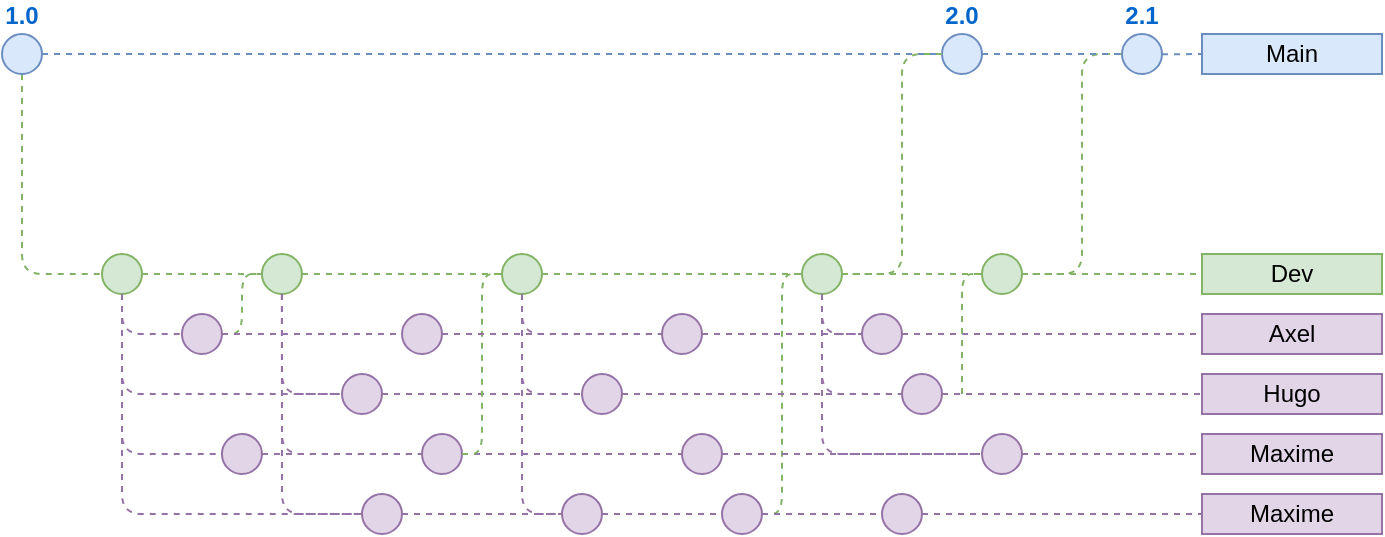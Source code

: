 <mxfile version="26.0.10">
  <diagram id="yPxyJZ8AM_hMuL3Unpa9" name="gitflow">
    <mxGraphModel dx="1282" dy="565" grid="1" gridSize="10" guides="1" tooltips="1" connect="1" arrows="1" fold="1" page="1" pageScale="1" pageWidth="850" pageHeight="1100" math="0" shadow="0">
      <root>
        <mxCell id="0" />
        <mxCell id="1" parent="0" />
        <mxCell id="3" value="" style="endArrow=none;dashed=1;html=1;fillColor=#dae8fc;strokeColor=#6c8ebf;" parent="1" source="12" target="7" edge="1">
          <mxGeometry width="50" height="50" relative="1" as="geometry">
            <mxPoint x="40" y="70" as="sourcePoint" />
            <mxPoint x="720" y="70" as="targetPoint" />
          </mxGeometry>
        </mxCell>
        <mxCell id="22" style="edgeStyle=orthogonalEdgeStyle;rounded=1;orthogonalLoop=1;jettySize=auto;html=1;dashed=1;endArrow=none;endFill=0;fillColor=#d5e8d4;strokeColor=#82b366;" parent="1" source="4" target="21" edge="1">
          <mxGeometry relative="1" as="geometry">
            <Array as="points">
              <mxPoint x="40" y="180" />
            </Array>
          </mxGeometry>
        </mxCell>
        <mxCell id="4" value="1.0" style="ellipse;whiteSpace=wrap;html=1;aspect=fixed;fillColor=#dae8fc;strokeColor=#6c8ebf;fontStyle=1;labelPosition=center;verticalLabelPosition=top;align=center;verticalAlign=bottom;fontColor=#0066CC;" parent="1" vertex="1">
          <mxGeometry x="30" y="60" width="20" height="20" as="geometry" />
        </mxCell>
        <mxCell id="7" value="Main" style="text;html=1;strokeColor=#6c8ebf;fillColor=#dae8fc;align=center;verticalAlign=middle;whiteSpace=wrap;rounded=0;" parent="1" vertex="1">
          <mxGeometry x="630" y="60" width="90" height="20" as="geometry" />
        </mxCell>
        <mxCell id="93" style="edgeStyle=orthogonalEdgeStyle;rounded=1;orthogonalLoop=1;jettySize=auto;html=1;dashed=1;endArrow=none;endFill=0;fontSize=12;fontColor=#FFB570;fillColor=#d5e8d4;strokeColor=#82b366;entryX=1;entryY=0.5;entryDx=0;entryDy=0;exitX=0;exitY=0.5;exitDx=0;exitDy=0;" parent="1" source="12" target="hfcG-w_b1u1T19MK39Im-241" edge="1">
          <mxGeometry relative="1" as="geometry">
            <Array as="points">
              <mxPoint x="570" y="70" />
              <mxPoint x="570" y="180" />
            </Array>
            <mxPoint x="750" y="180" as="targetPoint" />
          </mxGeometry>
        </mxCell>
        <mxCell id="12" value="2.1" style="ellipse;whiteSpace=wrap;html=1;aspect=fixed;fillColor=#dae8fc;strokeColor=#6c8ebf;fontStyle=1;labelPosition=center;verticalLabelPosition=top;align=center;verticalAlign=bottom;fontColor=#0066CC;" parent="1" vertex="1">
          <mxGeometry x="590" y="60" width="20" height="20" as="geometry" />
        </mxCell>
        <mxCell id="13" value="" style="endArrow=none;dashed=1;html=1;fillColor=#dae8fc;strokeColor=#6c8ebf;" parent="1" source="6" target="12" edge="1">
          <mxGeometry width="50" height="50" relative="1" as="geometry">
            <mxPoint x="50" y="70" as="sourcePoint" />
            <mxPoint x="700" y="70" as="targetPoint" />
          </mxGeometry>
        </mxCell>
        <mxCell id="73" style="edgeStyle=orthogonalEdgeStyle;rounded=1;orthogonalLoop=1;jettySize=auto;html=1;dashed=1;endArrow=none;endFill=0;fontSize=10;fontColor=#FFB570;fillColor=#e1d5e7;strokeColor=#9673a6;" parent="1" source="21" target="51" edge="1">
          <mxGeometry relative="1" as="geometry">
            <Array as="points">
              <mxPoint x="90" y="190" />
            </Array>
          </mxGeometry>
        </mxCell>
        <mxCell id="172" style="edgeStyle=orthogonalEdgeStyle;rounded=1;orthogonalLoop=1;jettySize=auto;html=1;dashed=1;endArrow=none;endFill=0;fontSize=12;fontColor=#FFB570;fillColor=#e1d5e7;strokeColor=#9673a6;entryX=0;entryY=0.5;entryDx=0;entryDy=0;" parent="1" source="21" target="hfcG-w_b1u1T19MK39Im-191" edge="1">
          <mxGeometry relative="1" as="geometry">
            <Array as="points">
              <mxPoint x="90" y="240" />
            </Array>
            <mxPoint x="110.0" y="240.029" as="targetPoint" />
          </mxGeometry>
        </mxCell>
        <mxCell id="21" value="" style="ellipse;whiteSpace=wrap;html=1;aspect=fixed;fillColor=#d5e8d4;strokeColor=#82b366;" parent="1" vertex="1">
          <mxGeometry x="80" y="170" width="20" height="20" as="geometry" />
        </mxCell>
        <mxCell id="24" value="Dev" style="text;html=1;strokeColor=#82b366;fillColor=#d5e8d4;align=center;verticalAlign=middle;whiteSpace=wrap;rounded=0;" parent="1" vertex="1">
          <mxGeometry x="630" y="170" width="90" height="20" as="geometry" />
        </mxCell>
        <mxCell id="26" style="edgeStyle=orthogonalEdgeStyle;rounded=1;orthogonalLoop=1;jettySize=auto;html=1;dashed=1;endArrow=none;endFill=0;fillColor=#d5e8d4;strokeColor=#82b366;entryX=0;entryY=0.5;entryDx=0;entryDy=0;" parent="1" source="hfcG-w_b1u1T19MK39Im-241" target="24" edge="1">
          <mxGeometry relative="1" as="geometry">
            <mxPoint x="664.97" y="180" as="targetPoint" />
            <mxPoint x="110" y="180" as="sourcePoint" />
          </mxGeometry>
        </mxCell>
        <mxCell id="6" value="2.0" style="ellipse;whiteSpace=wrap;html=1;aspect=fixed;fillColor=#dae8fc;strokeColor=#6c8ebf;fontStyle=1;labelPosition=center;verticalLabelPosition=top;align=center;verticalAlign=bottom;fontColor=#0066CC;" parent="1" vertex="1">
          <mxGeometry x="500" y="60" width="20" height="20" as="geometry" />
        </mxCell>
        <mxCell id="35" value="" style="endArrow=none;dashed=1;html=1;fillColor=#dae8fc;strokeColor=#6c8ebf;" parent="1" source="4" target="6" edge="1">
          <mxGeometry width="50" height="50" relative="1" as="geometry">
            <mxPoint x="50.0" y="70" as="sourcePoint" />
            <mxPoint x="690" y="70" as="targetPoint" />
            <Array as="points" />
          </mxGeometry>
        </mxCell>
        <mxCell id="85" value="Axel" style="text;html=1;strokeColor=#9673a6;fillColor=#e1d5e7;align=center;verticalAlign=middle;whiteSpace=wrap;rounded=0;" parent="1" vertex="1">
          <mxGeometry x="630" y="200" width="90" height="20" as="geometry" />
        </mxCell>
        <mxCell id="86" value="Hugo" style="text;html=1;strokeColor=#9673a6;fillColor=#e1d5e7;align=center;verticalAlign=middle;whiteSpace=wrap;rounded=0;" parent="1" vertex="1">
          <mxGeometry x="630" y="230" width="90" height="20" as="geometry" />
        </mxCell>
        <mxCell id="51" value="" style="ellipse;whiteSpace=wrap;html=1;aspect=fixed;fontSize=10;fillColor=#e1d5e7;strokeColor=#9673a6;" parent="1" vertex="1">
          <mxGeometry x="119.97" y="200" width="20" height="20" as="geometry" />
        </mxCell>
        <mxCell id="hfcG-w_b1u1T19MK39Im-177" value="Maxime" style="text;html=1;strokeColor=#9673a6;fillColor=#e1d5e7;align=center;verticalAlign=middle;whiteSpace=wrap;rounded=0;" parent="1" vertex="1">
          <mxGeometry x="630" y="260" width="90" height="20" as="geometry" />
        </mxCell>
        <mxCell id="hfcG-w_b1u1T19MK39Im-178" value="Maxime" style="text;html=1;strokeColor=#9673a6;fillColor=#e1d5e7;align=center;verticalAlign=middle;whiteSpace=wrap;rounded=0;" parent="1" vertex="1">
          <mxGeometry x="630" y="290" width="90" height="20" as="geometry" />
        </mxCell>
        <mxCell id="hfcG-w_b1u1T19MK39Im-179" style="edgeStyle=orthogonalEdgeStyle;rounded=1;orthogonalLoop=1;jettySize=auto;html=1;dashed=1;endArrow=none;endFill=0;fontSize=12;fontColor=#FFB570;fillColor=#e1d5e7;strokeColor=#9673a6;exitX=1;exitY=0.5;exitDx=0;exitDy=0;entryX=0;entryY=0.5;entryDx=0;entryDy=0;" parent="1" source="hfcG-w_b1u1T19MK39Im-235" target="85" edge="1">
          <mxGeometry relative="1" as="geometry">
            <mxPoint x="150" y="209.58" as="sourcePoint" />
            <mxPoint x="319.97" y="209.58" as="targetPoint" />
          </mxGeometry>
        </mxCell>
        <mxCell id="hfcG-w_b1u1T19MK39Im-181" style="edgeStyle=orthogonalEdgeStyle;rounded=1;orthogonalLoop=1;jettySize=auto;html=1;dashed=1;endArrow=none;endFill=0;fontSize=12;fontColor=#FFB570;fillColor=#e1d5e7;strokeColor=#9673a6;exitX=1;exitY=0.5;exitDx=0;exitDy=0;entryX=0;entryY=0.5;entryDx=0;entryDy=0;" parent="1" source="hfcG-w_b1u1T19MK39Im-229" target="86" edge="1">
          <mxGeometry relative="1" as="geometry">
            <mxPoint x="140" y="239.58" as="sourcePoint" />
            <mxPoint x="740" y="240" as="targetPoint" />
          </mxGeometry>
        </mxCell>
        <mxCell id="hfcG-w_b1u1T19MK39Im-183" value="" style="ellipse;whiteSpace=wrap;html=1;aspect=fixed;fontSize=10;fillColor=#e1d5e7;strokeColor=#9673a6;" parent="1" vertex="1">
          <mxGeometry x="240" y="260" width="20" height="20" as="geometry" />
        </mxCell>
        <mxCell id="hfcG-w_b1u1T19MK39Im-184" style="edgeStyle=orthogonalEdgeStyle;rounded=1;orthogonalLoop=1;jettySize=auto;html=1;dashed=1;endArrow=none;endFill=0;fontSize=12;fontColor=#FFB570;fillColor=#e1d5e7;strokeColor=#9673a6;exitX=1;exitY=0.5;exitDx=0;exitDy=0;entryX=0;entryY=0.5;entryDx=0;entryDy=0;" parent="1" source="hfcG-w_b1u1T19MK39Im-230" target="hfcG-w_b1u1T19MK39Im-177" edge="1">
          <mxGeometry relative="1" as="geometry">
            <mxPoint x="140" y="269.58" as="sourcePoint" />
            <mxPoint x="760" y="280" as="targetPoint" />
          </mxGeometry>
        </mxCell>
        <mxCell id="hfcG-w_b1u1T19MK39Im-187" style="edgeStyle=orthogonalEdgeStyle;rounded=1;orthogonalLoop=1;jettySize=auto;html=1;dashed=1;endArrow=none;endFill=0;fontSize=12;fontColor=#FFB570;fillColor=#e1d5e7;strokeColor=#9673a6;exitX=1;exitY=0.5;exitDx=0;exitDy=0;entryX=0;entryY=0.5;entryDx=0;entryDy=0;" parent="1" source="hfcG-w_b1u1T19MK39Im-228" target="hfcG-w_b1u1T19MK39Im-178" edge="1">
          <mxGeometry relative="1" as="geometry">
            <mxPoint x="140" y="299.58" as="sourcePoint" />
            <mxPoint x="780" y="300" as="targetPoint" />
          </mxGeometry>
        </mxCell>
        <mxCell id="hfcG-w_b1u1T19MK39Im-188" value="" style="ellipse;whiteSpace=wrap;html=1;aspect=fixed;fontSize=10;fillColor=#e1d5e7;strokeColor=#9673a6;" parent="1" vertex="1">
          <mxGeometry x="210" y="290" width="20" height="20" as="geometry" />
        </mxCell>
        <mxCell id="hfcG-w_b1u1T19MK39Im-189" style="edgeStyle=orthogonalEdgeStyle;rounded=1;orthogonalLoop=1;jettySize=auto;html=1;dashed=1;endArrow=none;endFill=0;fontSize=12;fontColor=#FFB570;fillColor=#e1d5e7;strokeColor=#9673a6;exitX=0.5;exitY=1;exitDx=0;exitDy=0;" parent="1" source="21" target="hfcG-w_b1u1T19MK39Im-188" edge="1">
          <mxGeometry relative="1" as="geometry">
            <Array as="points">
              <mxPoint x="90" y="300" />
            </Array>
            <mxPoint x="90" y="220" as="sourcePoint" />
          </mxGeometry>
        </mxCell>
        <mxCell id="hfcG-w_b1u1T19MK39Im-191" value="" style="ellipse;whiteSpace=wrap;html=1;aspect=fixed;fontSize=10;fillColor=#e1d5e7;strokeColor=#9673a6;" parent="1" vertex="1">
          <mxGeometry x="200" y="230" width="20" height="20" as="geometry" />
        </mxCell>
        <mxCell id="hfcG-w_b1u1T19MK39Im-194" value="" style="edgeStyle=orthogonalEdgeStyle;rounded=1;orthogonalLoop=1;jettySize=auto;html=1;dashed=1;endArrow=none;endFill=0;fontSize=12;fontColor=#FFB570;fillColor=#e1d5e7;strokeColor=#9673a6;exitX=1;exitY=0.5;exitDx=0;exitDy=0;entryX=0;entryY=0.5;entryDx=0;entryDy=0;" parent="1" source="hfcG-w_b1u1T19MK39Im-188" target="hfcG-w_b1u1T19MK39Im-193" edge="1">
          <mxGeometry relative="1" as="geometry">
            <mxPoint x="200" y="300" as="sourcePoint" />
            <mxPoint x="820" y="300" as="targetPoint" />
          </mxGeometry>
        </mxCell>
        <mxCell id="hfcG-w_b1u1T19MK39Im-193" value="" style="ellipse;whiteSpace=wrap;html=1;aspect=fixed;fontSize=10;fillColor=#e1d5e7;strokeColor=#9673a6;" parent="1" vertex="1">
          <mxGeometry x="310" y="290" width="20" height="20" as="geometry" />
        </mxCell>
        <mxCell id="hfcG-w_b1u1T19MK39Im-199" value="" style="edgeStyle=orthogonalEdgeStyle;rounded=1;orthogonalLoop=1;jettySize=auto;html=1;dashed=1;endArrow=none;endFill=0;fontSize=12;fontColor=#FFB570;fillColor=#e1d5e7;strokeColor=#9673a6;exitX=0.5;exitY=1;exitDx=0;exitDy=0;" parent="1" source="21" target="hfcG-w_b1u1T19MK39Im-195" edge="1">
          <mxGeometry relative="1" as="geometry">
            <Array as="points">
              <mxPoint x="90" y="270" />
            </Array>
            <mxPoint x="90" y="190" as="sourcePoint" />
            <mxPoint x="260" y="270" as="targetPoint" />
          </mxGeometry>
        </mxCell>
        <mxCell id="hfcG-w_b1u1T19MK39Im-195" value="" style="ellipse;whiteSpace=wrap;html=1;aspect=fixed;fontSize=10;fillColor=#e1d5e7;strokeColor=#9673a6;" parent="1" vertex="1">
          <mxGeometry x="139.97" y="260" width="20" height="20" as="geometry" />
        </mxCell>
        <mxCell id="hfcG-w_b1u1T19MK39Im-200" style="edgeStyle=orthogonalEdgeStyle;rounded=1;orthogonalLoop=1;jettySize=auto;html=1;dashed=1;endArrow=none;endFill=0;fontSize=12;fontColor=#FFB570;fillColor=#e1d5e7;strokeColor=#9673a6;exitX=1;exitY=0.5;exitDx=0;exitDy=0;entryX=0;entryY=0.5;entryDx=0;entryDy=0;" parent="1" source="hfcG-w_b1u1T19MK39Im-195" target="hfcG-w_b1u1T19MK39Im-183" edge="1">
          <mxGeometry relative="1" as="geometry">
            <mxPoint x="290" y="280" as="sourcePoint" />
            <mxPoint x="830" y="280" as="targetPoint" />
          </mxGeometry>
        </mxCell>
        <mxCell id="hfcG-w_b1u1T19MK39Im-202" value="" style="edgeStyle=orthogonalEdgeStyle;rounded=1;orthogonalLoop=1;jettySize=auto;html=1;dashed=1;endArrow=none;endFill=0;fillColor=#d5e8d4;strokeColor=#82b366;entryX=0;entryY=0.5;entryDx=0;entryDy=0;" parent="1" source="21" target="hfcG-w_b1u1T19MK39Im-201" edge="1">
          <mxGeometry relative="1" as="geometry">
            <mxPoint x="665" y="180" as="targetPoint" />
            <mxPoint x="100" y="180" as="sourcePoint" />
          </mxGeometry>
        </mxCell>
        <mxCell id="hfcG-w_b1u1T19MK39Im-201" value="" style="ellipse;whiteSpace=wrap;html=1;aspect=fixed;fillColor=#d5e8d4;strokeColor=#82b366;" parent="1" vertex="1">
          <mxGeometry x="159.97" y="170" width="20" height="20" as="geometry" />
        </mxCell>
        <mxCell id="hfcG-w_b1u1T19MK39Im-203" style="edgeStyle=orthogonalEdgeStyle;rounded=1;orthogonalLoop=1;jettySize=auto;html=1;dashed=1;endArrow=none;endFill=0;fillColor=#d5e8d4;strokeColor=#82b366;entryX=0;entryY=0.5;entryDx=0;entryDy=0;exitX=1;exitY=0.5;exitDx=0;exitDy=0;" parent="1" source="51" target="hfcG-w_b1u1T19MK39Im-201" edge="1">
          <mxGeometry relative="1" as="geometry">
            <mxPoint x="675" y="190" as="targetPoint" />
            <mxPoint x="190" y="190" as="sourcePoint" />
            <Array as="points">
              <mxPoint x="150" y="210" />
              <mxPoint x="150" y="180" />
            </Array>
          </mxGeometry>
        </mxCell>
        <mxCell id="hfcG-w_b1u1T19MK39Im-206" style="edgeStyle=orthogonalEdgeStyle;rounded=1;orthogonalLoop=1;jettySize=auto;html=1;dashed=1;endArrow=none;endFill=0;fontSize=10;fontColor=#FFB570;fillColor=#e1d5e7;strokeColor=#9673a6;exitX=0.5;exitY=1;exitDx=0;exitDy=0;entryX=0;entryY=0.5;entryDx=0;entryDy=0;" parent="1" source="hfcG-w_b1u1T19MK39Im-201" target="hfcG-w_b1u1T19MK39Im-191" edge="1">
          <mxGeometry relative="1" as="geometry">
            <Array as="points">
              <mxPoint x="170" y="240" />
            </Array>
            <mxPoint x="170" y="210" as="sourcePoint" />
            <mxPoint x="200" y="230" as="targetPoint" />
          </mxGeometry>
        </mxCell>
        <mxCell id="hfcG-w_b1u1T19MK39Im-208" value="" style="edgeStyle=orthogonalEdgeStyle;rounded=1;orthogonalLoop=1;jettySize=auto;html=1;dashed=1;endArrow=none;endFill=0;fontSize=12;fontColor=#FFB570;fillColor=#e1d5e7;strokeColor=#9673a6;exitX=1;exitY=0.5;exitDx=0;exitDy=0;entryX=0;entryY=0.5;entryDx=0;entryDy=0;" parent="1" source="hfcG-w_b1u1T19MK39Im-191" target="hfcG-w_b1u1T19MK39Im-207" edge="1">
          <mxGeometry relative="1" as="geometry">
            <mxPoint x="240" y="240" as="sourcePoint" />
            <mxPoint x="820" y="240" as="targetPoint" />
          </mxGeometry>
        </mxCell>
        <mxCell id="hfcG-w_b1u1T19MK39Im-207" value="" style="ellipse;whiteSpace=wrap;html=1;aspect=fixed;fontSize=10;fillColor=#e1d5e7;strokeColor=#9673a6;" parent="1" vertex="1">
          <mxGeometry x="320" y="230" width="20" height="20" as="geometry" />
        </mxCell>
        <mxCell id="hfcG-w_b1u1T19MK39Im-209" style="edgeStyle=orthogonalEdgeStyle;rounded=1;orthogonalLoop=1;jettySize=auto;html=1;dashed=1;endArrow=none;endFill=0;fontSize=10;fontColor=#FFB570;fillColor=#e1d5e7;strokeColor=#9673a6;exitX=0.5;exitY=1;exitDx=0;exitDy=0;entryX=0;entryY=0.5;entryDx=0;entryDy=0;" parent="1" source="hfcG-w_b1u1T19MK39Im-201" target="hfcG-w_b1u1T19MK39Im-183" edge="1">
          <mxGeometry relative="1" as="geometry">
            <Array as="points">
              <mxPoint x="170" y="270" />
            </Array>
            <mxPoint x="180" y="200" as="sourcePoint" />
            <mxPoint x="230" y="250" as="targetPoint" />
          </mxGeometry>
        </mxCell>
        <mxCell id="hfcG-w_b1u1T19MK39Im-211" value="" style="edgeStyle=orthogonalEdgeStyle;rounded=1;orthogonalLoop=1;jettySize=auto;html=1;dashed=1;endArrow=none;endFill=0;fontSize=12;fontColor=#FFB570;fillColor=#e1d5e7;strokeColor=#9673a6;exitX=1;exitY=0.5;exitDx=0;exitDy=0;entryX=0;entryY=0.5;entryDx=0;entryDy=0;" parent="1" source="hfcG-w_b1u1T19MK39Im-183" target="hfcG-w_b1u1T19MK39Im-210" edge="1">
          <mxGeometry relative="1" as="geometry">
            <mxPoint x="220" y="270" as="sourcePoint" />
            <mxPoint x="820" y="270" as="targetPoint" />
          </mxGeometry>
        </mxCell>
        <mxCell id="hfcG-w_b1u1T19MK39Im-210" value="" style="ellipse;whiteSpace=wrap;html=1;aspect=fixed;fontSize=10;fillColor=#e1d5e7;strokeColor=#9673a6;" parent="1" vertex="1">
          <mxGeometry x="370" y="260" width="20" height="20" as="geometry" />
        </mxCell>
        <mxCell id="hfcG-w_b1u1T19MK39Im-214" style="edgeStyle=orthogonalEdgeStyle;rounded=1;orthogonalLoop=1;jettySize=auto;html=1;dashed=1;endArrow=none;endFill=0;fillColor=#d5e8d4;strokeColor=#82b366;exitX=1;exitY=0.5;exitDx=0;exitDy=0;entryX=0;entryY=0.5;entryDx=0;entryDy=0;" parent="1" target="hfcG-w_b1u1T19MK39Im-215" edge="1">
          <mxGeometry relative="1" as="geometry">
            <mxPoint x="290" y="180" as="targetPoint" />
            <mxPoint x="260" y="270" as="sourcePoint" />
            <Array as="points">
              <mxPoint x="270" y="270" />
              <mxPoint x="270" y="180" />
            </Array>
          </mxGeometry>
        </mxCell>
        <mxCell id="hfcG-w_b1u1T19MK39Im-216" value="" style="edgeStyle=orthogonalEdgeStyle;rounded=1;orthogonalLoop=1;jettySize=auto;html=1;dashed=1;endArrow=none;endFill=0;fillColor=#d5e8d4;strokeColor=#82b366;entryX=0;entryY=0.5;entryDx=0;entryDy=0;" parent="1" source="hfcG-w_b1u1T19MK39Im-201" target="hfcG-w_b1u1T19MK39Im-215" edge="1">
          <mxGeometry relative="1" as="geometry">
            <mxPoint x="665" y="180" as="targetPoint" />
            <mxPoint x="180" y="180" as="sourcePoint" />
          </mxGeometry>
        </mxCell>
        <mxCell id="hfcG-w_b1u1T19MK39Im-215" value="" style="ellipse;whiteSpace=wrap;html=1;aspect=fixed;fillColor=#d5e8d4;strokeColor=#82b366;" parent="1" vertex="1">
          <mxGeometry x="280" y="170" width="20" height="20" as="geometry" />
        </mxCell>
        <mxCell id="hfcG-w_b1u1T19MK39Im-217" value="" style="edgeStyle=orthogonalEdgeStyle;rounded=1;orthogonalLoop=1;jettySize=auto;html=1;dashed=1;endArrow=none;endFill=0;fontSize=12;fontColor=#FFB570;fillColor=#e1d5e7;strokeColor=#9673a6;exitX=1;exitY=0.5;exitDx=0;exitDy=0;entryX=0;entryY=0.5;entryDx=0;entryDy=0;" parent="1" source="51" target="hfcG-w_b1u1T19MK39Im-213" edge="1">
          <mxGeometry relative="1" as="geometry">
            <mxPoint x="140" y="210" as="sourcePoint" />
            <mxPoint x="820" y="210" as="targetPoint" />
          </mxGeometry>
        </mxCell>
        <mxCell id="hfcG-w_b1u1T19MK39Im-213" value="" style="ellipse;whiteSpace=wrap;html=1;aspect=fixed;fontSize=10;fillColor=#e1d5e7;strokeColor=#9673a6;" parent="1" vertex="1">
          <mxGeometry x="230" y="200" width="20" height="20" as="geometry" />
        </mxCell>
        <mxCell id="hfcG-w_b1u1T19MK39Im-218" style="edgeStyle=orthogonalEdgeStyle;rounded=1;orthogonalLoop=1;jettySize=auto;html=1;dashed=1;endArrow=none;endFill=0;fontSize=10;fontColor=#FFB570;fillColor=#e1d5e7;strokeColor=#9673a6;exitX=0.5;exitY=1;exitDx=0;exitDy=0;entryX=0;entryY=0.5;entryDx=0;entryDy=0;" parent="1" target="hfcG-w_b1u1T19MK39Im-226" edge="1">
          <mxGeometry relative="1" as="geometry">
            <Array as="points">
              <mxPoint x="290" y="210" />
            </Array>
            <mxPoint x="290" y="190" as="sourcePoint" />
            <mxPoint x="360" y="270" as="targetPoint" />
          </mxGeometry>
        </mxCell>
        <mxCell id="hfcG-w_b1u1T19MK39Im-219" style="edgeStyle=orthogonalEdgeStyle;rounded=1;orthogonalLoop=1;jettySize=auto;html=1;dashed=1;endArrow=none;endFill=0;fontSize=10;fontColor=#FFB570;fillColor=#e1d5e7;strokeColor=#9673a6;exitX=0.5;exitY=1;exitDx=0;exitDy=0;entryX=0;entryY=0.5;entryDx=0;entryDy=0;" parent="1" source="hfcG-w_b1u1T19MK39Im-215" target="hfcG-w_b1u1T19MK39Im-207" edge="1">
          <mxGeometry relative="1" as="geometry">
            <Array as="points">
              <mxPoint x="290" y="240" />
            </Array>
            <mxPoint x="300" y="200" as="sourcePoint" />
            <mxPoint x="350" y="280" as="targetPoint" />
          </mxGeometry>
        </mxCell>
        <mxCell id="hfcG-w_b1u1T19MK39Im-220" style="edgeStyle=orthogonalEdgeStyle;rounded=1;orthogonalLoop=1;jettySize=auto;html=1;dashed=1;endArrow=none;endFill=0;fontSize=10;fontColor=#FFB570;fillColor=#e1d5e7;strokeColor=#9673a6;exitX=0.5;exitY=1;exitDx=0;exitDy=0;entryX=0;entryY=0.5;entryDx=0;entryDy=0;" parent="1" source="hfcG-w_b1u1T19MK39Im-201" target="hfcG-w_b1u1T19MK39Im-188" edge="1">
          <mxGeometry relative="1" as="geometry">
            <Array as="points">
              <mxPoint x="170" y="300" />
            </Array>
            <mxPoint x="180" y="200" as="sourcePoint" />
            <mxPoint x="190" y="300" as="targetPoint" />
          </mxGeometry>
        </mxCell>
        <mxCell id="hfcG-w_b1u1T19MK39Im-221" style="edgeStyle=orthogonalEdgeStyle;rounded=1;orthogonalLoop=1;jettySize=auto;html=1;dashed=1;endArrow=none;endFill=0;fontSize=10;fontColor=#FFB570;fillColor=#e1d5e7;strokeColor=#9673a6;entryX=0;entryY=0.5;entryDx=0;entryDy=0;" parent="1" target="hfcG-w_b1u1T19MK39Im-193" edge="1">
          <mxGeometry relative="1" as="geometry">
            <Array as="points">
              <mxPoint x="290" y="300" />
            </Array>
            <mxPoint x="290" y="190" as="sourcePoint" />
            <mxPoint x="350" y="280" as="targetPoint" />
          </mxGeometry>
        </mxCell>
        <mxCell id="hfcG-w_b1u1T19MK39Im-223" value="" style="edgeStyle=orthogonalEdgeStyle;rounded=1;orthogonalLoop=1;jettySize=auto;html=1;dashed=1;endArrow=none;endFill=0;fontSize=12;fontColor=#FFB570;fillColor=#e1d5e7;strokeColor=#9673a6;exitX=1;exitY=0.5;exitDx=0;exitDy=0;entryX=0;entryY=0.5;entryDx=0;entryDy=0;" parent="1" source="hfcG-w_b1u1T19MK39Im-193" target="hfcG-w_b1u1T19MK39Im-222" edge="1">
          <mxGeometry relative="1" as="geometry">
            <mxPoint x="330" y="300" as="sourcePoint" />
            <mxPoint x="820" y="300" as="targetPoint" />
          </mxGeometry>
        </mxCell>
        <mxCell id="hfcG-w_b1u1T19MK39Im-222" value="" style="ellipse;whiteSpace=wrap;html=1;aspect=fixed;fontSize=10;fillColor=#e1d5e7;strokeColor=#9673a6;" parent="1" vertex="1">
          <mxGeometry x="390" y="290" width="20" height="20" as="geometry" />
        </mxCell>
        <mxCell id="hfcG-w_b1u1T19MK39Im-224" style="edgeStyle=orthogonalEdgeStyle;rounded=1;orthogonalLoop=1;jettySize=auto;html=1;dashed=1;endArrow=none;endFill=0;fillColor=#d5e8d4;strokeColor=#82b366;entryX=0;entryY=0.5;entryDx=0;entryDy=0;" parent="1" target="hfcG-w_b1u1T19MK39Im-225" edge="1">
          <mxGeometry relative="1" as="geometry">
            <mxPoint x="430" y="180" as="targetPoint" />
            <mxPoint x="410" y="300" as="sourcePoint" />
            <Array as="points">
              <mxPoint x="420" y="300" />
              <mxPoint x="420" y="180" />
            </Array>
          </mxGeometry>
        </mxCell>
        <mxCell id="hfcG-w_b1u1T19MK39Im-225" value="" style="ellipse;whiteSpace=wrap;html=1;aspect=fixed;fillColor=#d5e8d4;strokeColor=#82b366;" parent="1" vertex="1">
          <mxGeometry x="430" y="170" width="20" height="20" as="geometry" />
        </mxCell>
        <mxCell id="hfcG-w_b1u1T19MK39Im-227" value="" style="edgeStyle=orthogonalEdgeStyle;rounded=1;orthogonalLoop=1;jettySize=auto;html=1;dashed=1;endArrow=none;endFill=0;fontSize=12;fontColor=#FFB570;fillColor=#e1d5e7;strokeColor=#9673a6;exitX=1;exitY=0.5;exitDx=0;exitDy=0;entryX=0;entryY=0.5;entryDx=0;entryDy=0;" parent="1" source="hfcG-w_b1u1T19MK39Im-213" target="hfcG-w_b1u1T19MK39Im-226" edge="1">
          <mxGeometry relative="1" as="geometry">
            <mxPoint x="250" y="210" as="sourcePoint" />
            <mxPoint x="820" y="210" as="targetPoint" />
          </mxGeometry>
        </mxCell>
        <mxCell id="hfcG-w_b1u1T19MK39Im-226" value="" style="ellipse;whiteSpace=wrap;html=1;aspect=fixed;fontSize=10;fillColor=#e1d5e7;strokeColor=#9673a6;" parent="1" vertex="1">
          <mxGeometry x="360" y="200" width="20" height="20" as="geometry" />
        </mxCell>
        <mxCell id="hfcG-w_b1u1T19MK39Im-231" style="edgeStyle=orthogonalEdgeStyle;rounded=1;orthogonalLoop=1;jettySize=auto;html=1;dashed=1;endArrow=none;endFill=0;fontSize=10;fontColor=#FFB570;fillColor=#e1d5e7;strokeColor=#9673a6;exitX=0.5;exitY=1;exitDx=0;exitDy=0;entryX=0;entryY=0.5;entryDx=0;entryDy=0;" parent="1" target="hfcG-w_b1u1T19MK39Im-230" edge="1">
          <mxGeometry relative="1" as="geometry">
            <Array as="points">
              <mxPoint x="440" y="270" />
            </Array>
            <mxPoint x="440" y="190" as="sourcePoint" />
            <mxPoint x="510" y="270" as="targetPoint" />
          </mxGeometry>
        </mxCell>
        <mxCell id="hfcG-w_b1u1T19MK39Im-232" style="edgeStyle=orthogonalEdgeStyle;rounded=1;orthogonalLoop=1;jettySize=auto;html=1;dashed=1;endArrow=none;endFill=0;fontSize=10;fontColor=#FFB570;fillColor=#e1d5e7;strokeColor=#9673a6;exitX=0.5;exitY=1;exitDx=0;exitDy=0;entryX=0;entryY=0.5;entryDx=0;entryDy=0;" parent="1" target="hfcG-w_b1u1T19MK39Im-229" edge="1">
          <mxGeometry relative="1" as="geometry">
            <Array as="points">
              <mxPoint x="440" y="240" />
            </Array>
            <mxPoint x="440" y="190" as="sourcePoint" />
            <mxPoint x="500" y="280" as="targetPoint" />
          </mxGeometry>
        </mxCell>
        <mxCell id="hfcG-w_b1u1T19MK39Im-233" style="edgeStyle=orthogonalEdgeStyle;rounded=1;orthogonalLoop=1;jettySize=auto;html=1;dashed=1;endArrow=none;endFill=0;fontSize=10;fontColor=#FFB570;fillColor=#e1d5e7;strokeColor=#9673a6;entryX=0;entryY=0.5;entryDx=0;entryDy=0;" parent="1" target="hfcG-w_b1u1T19MK39Im-235" edge="1">
          <mxGeometry relative="1" as="geometry">
            <Array as="points">
              <mxPoint x="440" y="210" />
            </Array>
            <mxPoint x="440" y="190" as="sourcePoint" />
            <mxPoint x="500" y="280" as="targetPoint" />
          </mxGeometry>
        </mxCell>
        <mxCell id="hfcG-w_b1u1T19MK39Im-236" value="" style="edgeStyle=orthogonalEdgeStyle;rounded=1;orthogonalLoop=1;jettySize=auto;html=1;dashed=1;endArrow=none;endFill=0;fontSize=12;fontColor=#FFB570;fillColor=#e1d5e7;strokeColor=#9673a6;exitX=1;exitY=0.5;exitDx=0;exitDy=0;entryX=0;entryY=0.5;entryDx=0;entryDy=0;" parent="1" source="hfcG-w_b1u1T19MK39Im-207" target="hfcG-w_b1u1T19MK39Im-229" edge="1">
          <mxGeometry relative="1" as="geometry">
            <mxPoint x="340" y="240" as="sourcePoint" />
            <mxPoint x="820" y="240" as="targetPoint" />
          </mxGeometry>
        </mxCell>
        <mxCell id="hfcG-w_b1u1T19MK39Im-229" value="" style="ellipse;whiteSpace=wrap;html=1;aspect=fixed;fontSize=10;fillColor=#e1d5e7;strokeColor=#9673a6;" parent="1" vertex="1">
          <mxGeometry x="480" y="230" width="20" height="20" as="geometry" />
        </mxCell>
        <mxCell id="hfcG-w_b1u1T19MK39Im-237" value="" style="edgeStyle=orthogonalEdgeStyle;rounded=1;orthogonalLoop=1;jettySize=auto;html=1;dashed=1;endArrow=none;endFill=0;fontSize=12;fontColor=#FFB570;fillColor=#e1d5e7;strokeColor=#9673a6;exitX=1;exitY=0.5;exitDx=0;exitDy=0;entryX=0;entryY=0.5;entryDx=0;entryDy=0;" parent="1" source="hfcG-w_b1u1T19MK39Im-210" target="hfcG-w_b1u1T19MK39Im-230" edge="1">
          <mxGeometry relative="1" as="geometry">
            <mxPoint x="390" y="270" as="sourcePoint" />
            <mxPoint x="820" y="270" as="targetPoint" />
          </mxGeometry>
        </mxCell>
        <mxCell id="hfcG-w_b1u1T19MK39Im-230" value="" style="ellipse;whiteSpace=wrap;html=1;aspect=fixed;fontSize=10;fillColor=#e1d5e7;strokeColor=#9673a6;" parent="1" vertex="1">
          <mxGeometry x="520" y="260" width="20" height="20" as="geometry" />
        </mxCell>
        <mxCell id="hfcG-w_b1u1T19MK39Im-238" value="" style="edgeStyle=orthogonalEdgeStyle;rounded=1;orthogonalLoop=1;jettySize=auto;html=1;dashed=1;endArrow=none;endFill=0;fontSize=12;fontColor=#FFB570;fillColor=#e1d5e7;strokeColor=#9673a6;exitX=1;exitY=0.5;exitDx=0;exitDy=0;entryX=0;entryY=0.5;entryDx=0;entryDy=0;" parent="1" source="hfcG-w_b1u1T19MK39Im-226" target="hfcG-w_b1u1T19MK39Im-235" edge="1">
          <mxGeometry relative="1" as="geometry">
            <mxPoint x="380" y="210" as="sourcePoint" />
            <mxPoint x="820" y="210" as="targetPoint" />
          </mxGeometry>
        </mxCell>
        <mxCell id="hfcG-w_b1u1T19MK39Im-235" value="" style="ellipse;whiteSpace=wrap;html=1;aspect=fixed;fontSize=10;fillColor=#e1d5e7;strokeColor=#9673a6;" parent="1" vertex="1">
          <mxGeometry x="460" y="200" width="20" height="20" as="geometry" />
        </mxCell>
        <mxCell id="hfcG-w_b1u1T19MK39Im-239" value="" style="edgeStyle=orthogonalEdgeStyle;rounded=1;orthogonalLoop=1;jettySize=auto;html=1;dashed=1;endArrow=none;endFill=0;fontSize=12;fontColor=#FFB570;fillColor=#e1d5e7;strokeColor=#9673a6;exitX=1;exitY=0.5;exitDx=0;exitDy=0;entryX=0;entryY=0.5;entryDx=0;entryDy=0;" parent="1" source="hfcG-w_b1u1T19MK39Im-222" target="hfcG-w_b1u1T19MK39Im-228" edge="1">
          <mxGeometry relative="1" as="geometry">
            <mxPoint x="410" y="300" as="sourcePoint" />
            <mxPoint x="820" y="300" as="targetPoint" />
          </mxGeometry>
        </mxCell>
        <mxCell id="hfcG-w_b1u1T19MK39Im-228" value="" style="ellipse;whiteSpace=wrap;html=1;aspect=fixed;fontSize=10;fillColor=#e1d5e7;strokeColor=#9673a6;" parent="1" vertex="1">
          <mxGeometry x="470" y="290" width="20" height="20" as="geometry" />
        </mxCell>
        <mxCell id="hfcG-w_b1u1T19MK39Im-240" style="edgeStyle=orthogonalEdgeStyle;rounded=1;orthogonalLoop=1;jettySize=auto;html=1;dashed=1;endArrow=none;endFill=0;fillColor=#d5e8d4;strokeColor=#82b366;exitX=1;exitY=0.5;exitDx=0;exitDy=0;entryX=0;entryY=0.5;entryDx=0;entryDy=0;" parent="1" target="hfcG-w_b1u1T19MK39Im-241" edge="1">
          <mxGeometry relative="1" as="geometry">
            <mxPoint x="540" y="150" as="targetPoint" />
            <mxPoint x="510" y="240" as="sourcePoint" />
            <Array as="points">
              <mxPoint x="510" y="180" />
            </Array>
          </mxGeometry>
        </mxCell>
        <mxCell id="hfcG-w_b1u1T19MK39Im-241" value="" style="ellipse;whiteSpace=wrap;html=1;aspect=fixed;fillColor=#d5e8d4;strokeColor=#82b366;" parent="1" vertex="1">
          <mxGeometry x="520" y="170" width="20" height="20" as="geometry" />
        </mxCell>
        <mxCell id="hfcG-w_b1u1T19MK39Im-244" style="edgeStyle=orthogonalEdgeStyle;rounded=1;orthogonalLoop=1;jettySize=auto;html=1;dashed=1;fillColor=#d5e8d4;strokeColor=#82b366;endArrow=none;endFill=0;entryX=1;entryY=0.5;entryDx=0;entryDy=0;exitX=0;exitY=0.5;exitDx=0;exitDy=0;" parent="1" source="6" target="hfcG-w_b1u1T19MK39Im-225" edge="1">
          <mxGeometry relative="1" as="geometry">
            <Array as="points">
              <mxPoint x="480" y="180" />
            </Array>
            <mxPoint x="470" y="80" as="sourcePoint" />
            <mxPoint x="450" y="160" as="targetPoint" />
          </mxGeometry>
        </mxCell>
        <mxCell id="hfcG-w_b1u1T19MK39Im-245" value="" style="edgeStyle=orthogonalEdgeStyle;rounded=1;orthogonalLoop=1;jettySize=auto;html=1;dashed=1;endArrow=none;endFill=0;fillColor=#d5e8d4;strokeColor=#82b366;entryX=0;entryY=0.5;entryDx=0;entryDy=0;exitX=1;exitY=0.5;exitDx=0;exitDy=0;" parent="1" source="hfcG-w_b1u1T19MK39Im-215" target="hfcG-w_b1u1T19MK39Im-225" edge="1">
          <mxGeometry relative="1" as="geometry">
            <mxPoint x="420" y="160" as="targetPoint" />
            <mxPoint x="320" y="160" as="sourcePoint" />
          </mxGeometry>
        </mxCell>
        <mxCell id="hfcG-w_b1u1T19MK39Im-246" value="" style="edgeStyle=orthogonalEdgeStyle;rounded=1;orthogonalLoop=1;jettySize=auto;html=1;dashed=1;endArrow=none;endFill=0;fillColor=#d5e8d4;strokeColor=#82b366;entryX=0;entryY=0.5;entryDx=0;entryDy=0;exitX=1;exitY=0.5;exitDx=0;exitDy=0;" parent="1" source="hfcG-w_b1u1T19MK39Im-225" target="hfcG-w_b1u1T19MK39Im-241" edge="1">
          <mxGeometry relative="1" as="geometry">
            <mxPoint x="440" y="190" as="targetPoint" />
            <mxPoint x="310" y="190" as="sourcePoint" />
          </mxGeometry>
        </mxCell>
      </root>
    </mxGraphModel>
  </diagram>
</mxfile>

